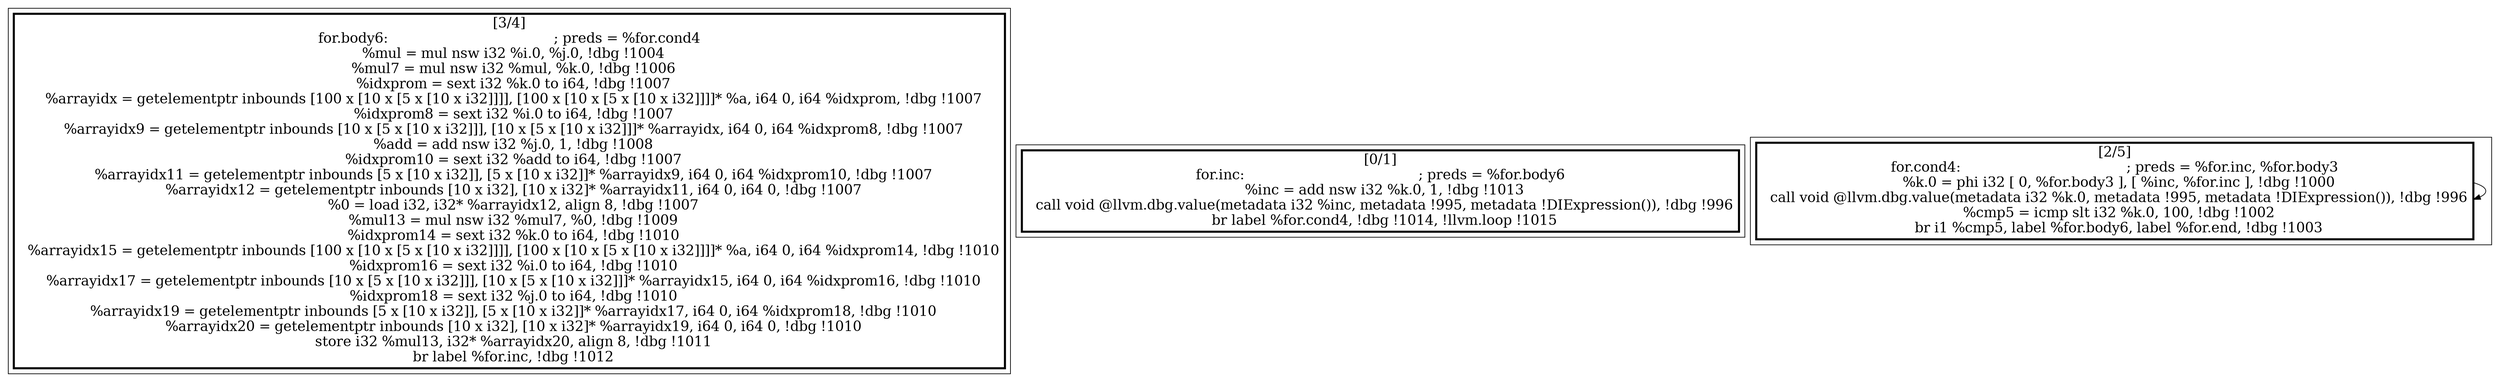 
digraph G {





subgraph cluster2 {


node81 [penwidth=3.0,fontsize=20,shape=rectangle,label="[3/4]
for.body6:                                        ; preds = %for.cond4
  %mul = mul nsw i32 %i.0, %j.0, !dbg !1004
  %mul7 = mul nsw i32 %mul, %k.0, !dbg !1006
  %idxprom = sext i32 %k.0 to i64, !dbg !1007
  %arrayidx = getelementptr inbounds [100 x [10 x [5 x [10 x i32]]]], [100 x [10 x [5 x [10 x i32]]]]* %a, i64 0, i64 %idxprom, !dbg !1007
  %idxprom8 = sext i32 %i.0 to i64, !dbg !1007
  %arrayidx9 = getelementptr inbounds [10 x [5 x [10 x i32]]], [10 x [5 x [10 x i32]]]* %arrayidx, i64 0, i64 %idxprom8, !dbg !1007
  %add = add nsw i32 %j.0, 1, !dbg !1008
  %idxprom10 = sext i32 %add to i64, !dbg !1007
  %arrayidx11 = getelementptr inbounds [5 x [10 x i32]], [5 x [10 x i32]]* %arrayidx9, i64 0, i64 %idxprom10, !dbg !1007
  %arrayidx12 = getelementptr inbounds [10 x i32], [10 x i32]* %arrayidx11, i64 0, i64 0, !dbg !1007
  %0 = load i32, i32* %arrayidx12, align 8, !dbg !1007
  %mul13 = mul nsw i32 %mul7, %0, !dbg !1009
  %idxprom14 = sext i32 %k.0 to i64, !dbg !1010
  %arrayidx15 = getelementptr inbounds [100 x [10 x [5 x [10 x i32]]]], [100 x [10 x [5 x [10 x i32]]]]* %a, i64 0, i64 %idxprom14, !dbg !1010
  %idxprom16 = sext i32 %i.0 to i64, !dbg !1010
  %arrayidx17 = getelementptr inbounds [10 x [5 x [10 x i32]]], [10 x [5 x [10 x i32]]]* %arrayidx15, i64 0, i64 %idxprom16, !dbg !1010
  %idxprom18 = sext i32 %j.0 to i64, !dbg !1010
  %arrayidx19 = getelementptr inbounds [5 x [10 x i32]], [5 x [10 x i32]]* %arrayidx17, i64 0, i64 %idxprom18, !dbg !1010
  %arrayidx20 = getelementptr inbounds [10 x i32], [10 x i32]* %arrayidx19, i64 0, i64 0, !dbg !1010
  store i32 %mul13, i32* %arrayidx20, align 8, !dbg !1011
  br label %for.inc, !dbg !1012
" ]



}

subgraph cluster0 {


node79 [penwidth=3.0,fontsize=20,shape=rectangle,label="[0/1]
for.inc:                                          ; preds = %for.body6
  %inc = add nsw i32 %k.0, 1, !dbg !1013
  call void @llvm.dbg.value(metadata i32 %inc, metadata !995, metadata !DIExpression()), !dbg !996
  br label %for.cond4, !dbg !1014, !llvm.loop !1015
" ]



}

subgraph cluster1 {


node80 [penwidth=3.0,fontsize=20,shape=rectangle,label="[2/5]
for.cond4:                                        ; preds = %for.inc, %for.body3
  %k.0 = phi i32 [ 0, %for.body3 ], [ %inc, %for.inc ], !dbg !1000
  call void @llvm.dbg.value(metadata i32 %k.0, metadata !995, metadata !DIExpression()), !dbg !996
  %cmp5 = icmp slt i32 %k.0, 100, !dbg !1002
  br i1 %cmp5, label %for.body6, label %for.end, !dbg !1003
" ]

node80->node80 [ ]


}

}
